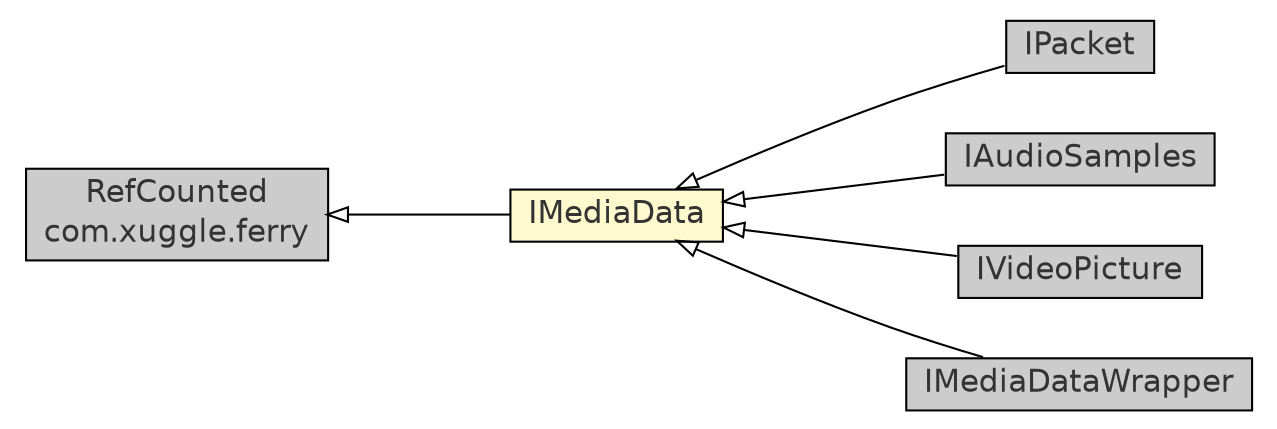 #!/usr/local/bin/dot
#
# Class diagram 
# Generated by UmlGraph version 4.8 (http://www.spinellis.gr/sw/umlgraph)
#

digraph G {
	edge [fontname="Helvetica",fontsize=10,labelfontname="Helvetica",labelfontsize=10];
	node [fontname="Helvetica",fontsize=10,shape=plaintext];
	rankdir=LR;
	ranksep=1;
	// com.xuggle.ferry.RefCounted
	c6858 [label=<<table border="0" cellborder="1" cellspacing="0" cellpadding="2" port="p" bgcolor="grey80" href="../ferry/RefCounted.html">
		<tr><td><table border="0" cellspacing="0" cellpadding="1">
			<tr><td> RefCounted </td></tr>
			<tr><td> com.xuggle.ferry </td></tr>
		</table></td></tr>
		</table>>, fontname="Helvetica", fontcolor="grey20", fontsize=15.0];
	// com.xuggle.xuggler.IPacket
	c6883 [label=<<table border="0" cellborder="1" cellspacing="0" cellpadding="2" port="p" bgcolor="grey80" href="./IPacket.html">
		<tr><td><table border="0" cellspacing="0" cellpadding="1">
			<tr><td> IPacket </td></tr>
		</table></td></tr>
		</table>>, fontname="Helvetica", fontcolor="grey20", fontsize=15.0];
	// com.xuggle.xuggler.IMediaData
	c6884 [label=<<table border="0" cellborder="1" cellspacing="0" cellpadding="2" port="p" bgcolor="lemonChiffon" href="./IMediaData.html">
		<tr><td><table border="0" cellspacing="0" cellpadding="1">
			<tr><td> IMediaData </td></tr>
		</table></td></tr>
		</table>>, fontname="Helvetica", fontcolor="grey20", fontsize=15.0];
	// com.xuggle.xuggler.IAudioSamples
	c6906 [label=<<table border="0" cellborder="1" cellspacing="0" cellpadding="2" port="p" bgcolor="grey80" href="./IAudioSamples.html">
		<tr><td><table border="0" cellspacing="0" cellpadding="1">
			<tr><td> IAudioSamples </td></tr>
		</table></td></tr>
		</table>>, fontname="Helvetica", fontcolor="grey20", fontsize=15.0];
	// com.xuggle.xuggler.IVideoPicture
	c6912 [label=<<table border="0" cellborder="1" cellspacing="0" cellpadding="2" port="p" bgcolor="grey80" href="./IVideoPicture.html">
		<tr><td><table border="0" cellspacing="0" cellpadding="1">
			<tr><td> IVideoPicture </td></tr>
		</table></td></tr>
		</table>>, fontname="Helvetica", fontcolor="grey20", fontsize=15.0];
	// com.xuggle.xuggler.IMediaDataWrapper
	c6914 [label=<<table border="0" cellborder="1" cellspacing="0" cellpadding="2" port="p" bgcolor="grey80" href="./IMediaDataWrapper.html">
		<tr><td><table border="0" cellspacing="0" cellpadding="1">
			<tr><td> IMediaDataWrapper </td></tr>
		</table></td></tr>
		</table>>, fontname="Helvetica", fontcolor="grey20", fontsize=15.0];
	//com.xuggle.xuggler.IPacket extends com.xuggle.xuggler.IMediaData
	c6884:p -> c6883:p [dir=back,arrowtail=empty];
	//com.xuggle.xuggler.IMediaData extends com.xuggle.ferry.RefCounted
	c6858:p -> c6884:p [dir=back,arrowtail=empty];
	//com.xuggle.xuggler.IAudioSamples extends com.xuggle.xuggler.IMediaData
	c6884:p -> c6906:p [dir=back,arrowtail=empty];
	//com.xuggle.xuggler.IVideoPicture extends com.xuggle.xuggler.IMediaData
	c6884:p -> c6912:p [dir=back,arrowtail=empty];
	//com.xuggle.xuggler.IMediaDataWrapper extends com.xuggle.xuggler.IMediaData
	c6884:p -> c6914:p [dir=back,arrowtail=empty];
}

